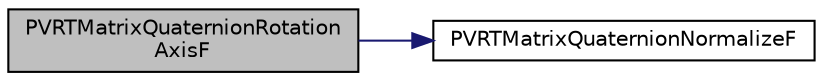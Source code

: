 digraph "PVRTMatrixQuaternionRotationAxisF"
{
  edge [fontname="Helvetica",fontsize="10",labelfontname="Helvetica",labelfontsize="10"];
  node [fontname="Helvetica",fontsize="10",shape=record];
  rankdir="LR";
  Node1 [label="PVRTMatrixQuaternionRotation\lAxisF",height=0.2,width=0.4,color="black", fillcolor="grey75", style="filled", fontcolor="black"];
  Node1 -> Node2 [color="midnightblue",fontsize="10",style="solid",fontname="Helvetica"];
  Node2 [label="PVRTMatrixQuaternionNormalizeF",height=0.2,width=0.4,color="black", fillcolor="white", style="filled",URL="$_p_v_r_t_quaternion_8h.html#a002fc2150ad0e29da86563f6e56bb03b"];
}
